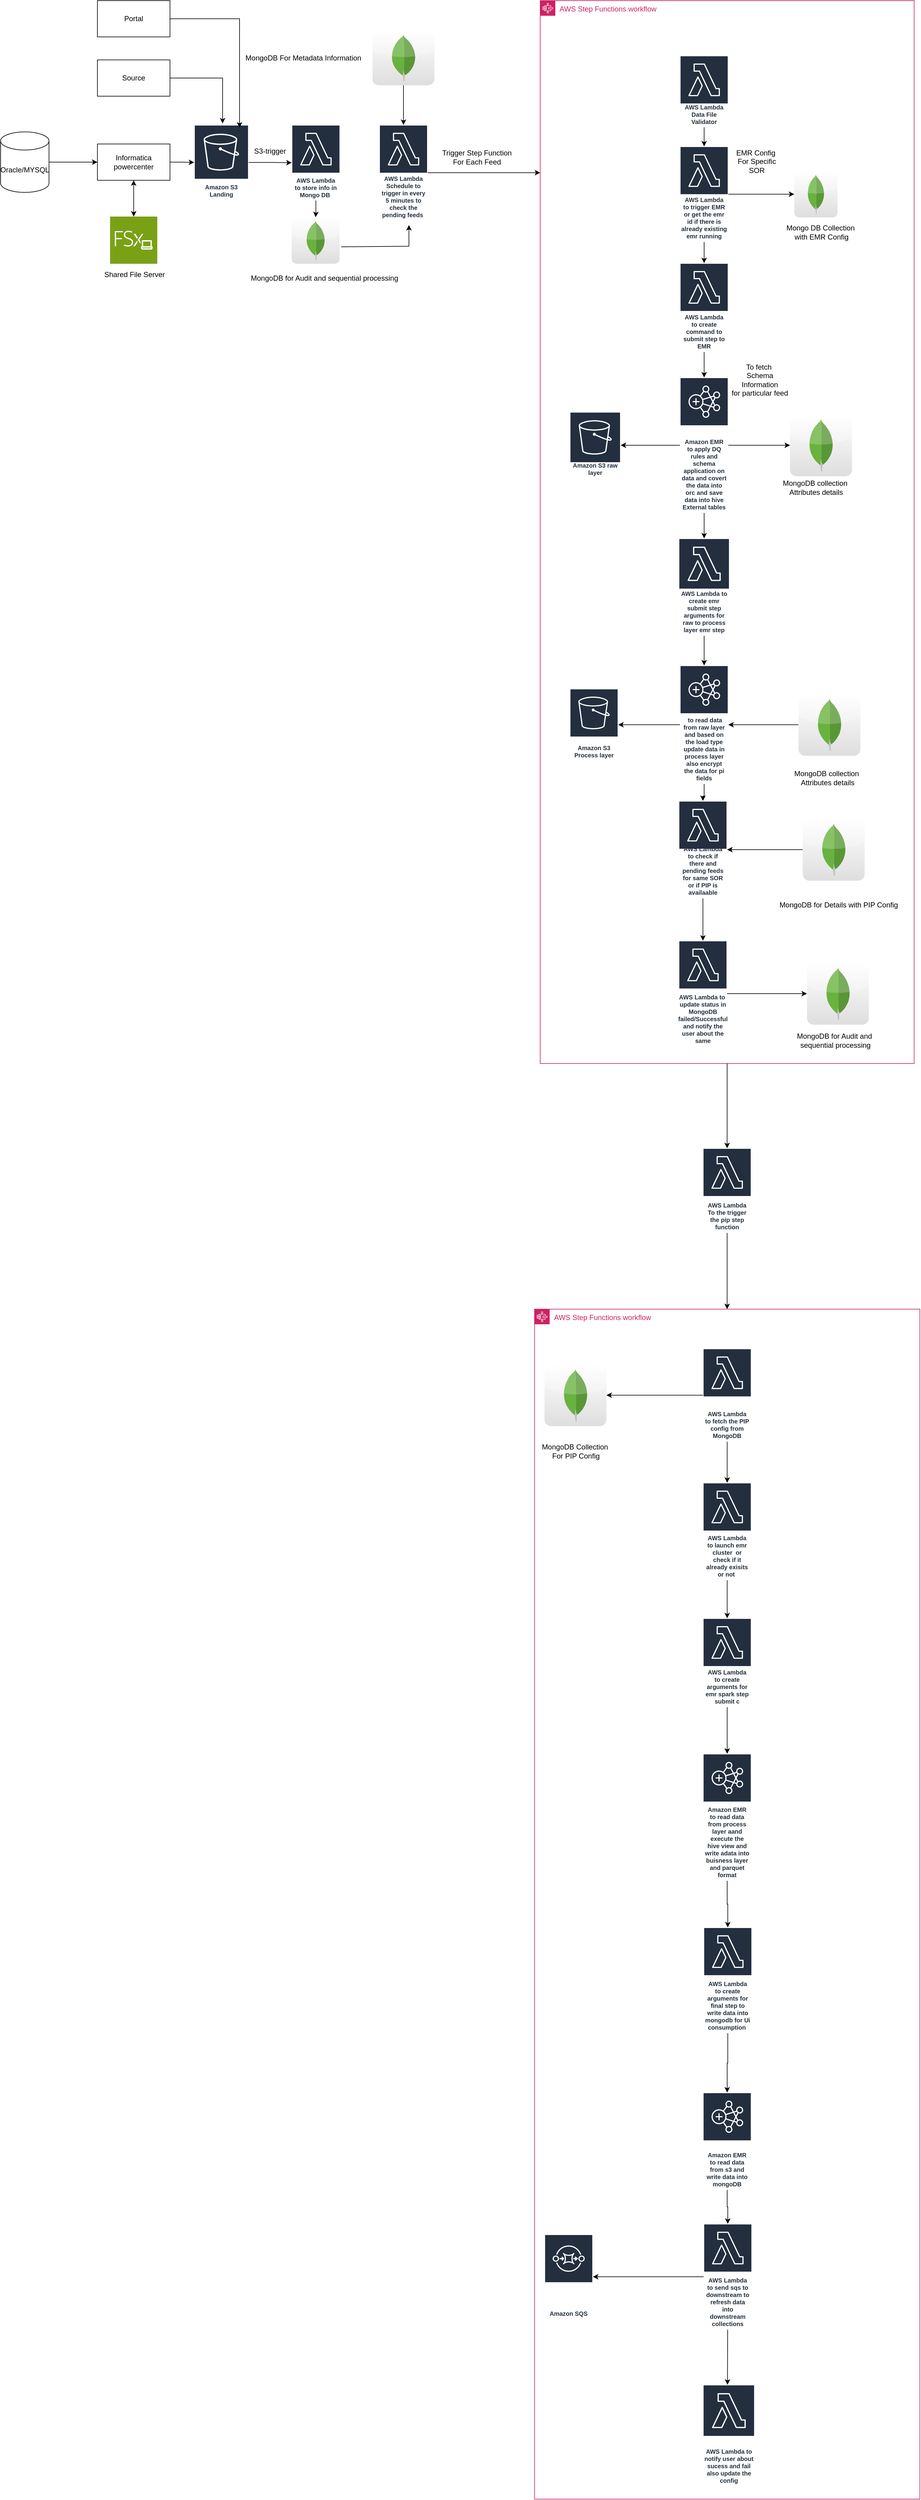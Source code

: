 <mxfile version="26.0.9" pages="2">
  <diagram name="Page-1" id="NyhAUpcFPxozT7kHwrIq">
    <mxGraphModel dx="1472" dy="2233" grid="1" gridSize="7" guides="1" tooltips="1" connect="1" arrows="1" fold="1" page="1" pageScale="1" pageWidth="850" pageHeight="1500" math="0" shadow="0">
      <root>
        <mxCell id="0" />
        <mxCell id="1" parent="0" />
        <mxCell id="NJ17CVqjvDGpQ6WvzWn6-5" style="edgeStyle=orthogonalEdgeStyle;rounded=0;orthogonalLoop=1;jettySize=auto;html=1;exitX=1;exitY=0.5;exitDx=0;exitDy=0;exitPerimeter=0;entryX=0;entryY=0.5;entryDx=0;entryDy=0;" edge="1" parent="1" source="NJ17CVqjvDGpQ6WvzWn6-1" target="NJ17CVqjvDGpQ6WvzWn6-4">
          <mxGeometry relative="1" as="geometry" />
        </mxCell>
        <mxCell id="NJ17CVqjvDGpQ6WvzWn6-1" value="Oracle/MYSQL" style="shape=cylinder3;whiteSpace=wrap;html=1;boundedLbl=1;backgroundOutline=1;size=15;" vertex="1" parent="1">
          <mxGeometry x="60" y="140" width="80" height="100" as="geometry" />
        </mxCell>
        <mxCell id="NJ17CVqjvDGpQ6WvzWn6-6" style="edgeStyle=orthogonalEdgeStyle;rounded=0;orthogonalLoop=1;jettySize=auto;html=1;exitX=1;exitY=0.5;exitDx=0;exitDy=0;" edge="1" parent="1" source="NJ17CVqjvDGpQ6WvzWn6-4" target="NJ17CVqjvDGpQ6WvzWn6-10">
          <mxGeometry relative="1" as="geometry">
            <mxPoint x="390" y="190" as="targetPoint" />
          </mxGeometry>
        </mxCell>
        <mxCell id="NJ17CVqjvDGpQ6WvzWn6-4" value="Informatica powercenter" style="rounded=0;whiteSpace=wrap;html=1;" vertex="1" parent="1">
          <mxGeometry x="220" y="160" width="120" height="60" as="geometry" />
        </mxCell>
        <mxCell id="NJ17CVqjvDGpQ6WvzWn6-7" value="" style="sketch=0;points=[[0,0,0],[0.25,0,0],[0.5,0,0],[0.75,0,0],[1,0,0],[0,1,0],[0.25,1,0],[0.5,1,0],[0.75,1,0],[1,1,0],[0,0.25,0],[0,0.5,0],[0,0.75,0],[1,0.25,0],[1,0.5,0],[1,0.75,0]];outlineConnect=0;fontColor=#232F3E;fillColor=#7AA116;strokeColor=#ffffff;dashed=0;verticalLabelPosition=bottom;verticalAlign=top;align=center;html=1;fontSize=12;fontStyle=0;aspect=fixed;shape=mxgraph.aws4.resourceIcon;resIcon=mxgraph.aws4.fsx_for_windows_file_server;" vertex="1" parent="1">
          <mxGeometry x="241" y="280" width="78" height="78" as="geometry" />
        </mxCell>
        <mxCell id="NJ17CVqjvDGpQ6WvzWn6-9" value="" style="endArrow=classic;startArrow=classic;html=1;rounded=0;entryX=0.5;entryY=1;entryDx=0;entryDy=0;" edge="1" parent="1" source="NJ17CVqjvDGpQ6WvzWn6-7" target="NJ17CVqjvDGpQ6WvzWn6-4">
          <mxGeometry width="50" height="50" relative="1" as="geometry">
            <mxPoint x="430" y="290" as="sourcePoint" />
            <mxPoint x="480" y="240" as="targetPoint" />
          </mxGeometry>
        </mxCell>
        <mxCell id="NJ17CVqjvDGpQ6WvzWn6-14" value="" style="edgeStyle=orthogonalEdgeStyle;rounded=0;orthogonalLoop=1;jettySize=auto;html=1;" edge="1" parent="1" source="NJ17CVqjvDGpQ6WvzWn6-10" target="NJ17CVqjvDGpQ6WvzWn6-13">
          <mxGeometry relative="1" as="geometry" />
        </mxCell>
        <mxCell id="NJ17CVqjvDGpQ6WvzWn6-10" value="Amazon S3 Landing" style="sketch=0;outlineConnect=0;fontColor=#232F3E;gradientColor=none;strokeColor=#ffffff;fillColor=#232F3E;dashed=0;verticalLabelPosition=middle;verticalAlign=bottom;align=center;html=1;whiteSpace=wrap;fontSize=10;fontStyle=1;spacing=3;shape=mxgraph.aws4.productIcon;prIcon=mxgraph.aws4.s3;" vertex="1" parent="1">
          <mxGeometry x="380" y="128.5" width="90" height="124" as="geometry" />
        </mxCell>
        <mxCell id="NJ17CVqjvDGpQ6WvzWn6-16" value="" style="edgeStyle=orthogonalEdgeStyle;rounded=0;orthogonalLoop=1;jettySize=auto;html=1;" edge="1" parent="1" source="NJ17CVqjvDGpQ6WvzWn6-13" target="NJ17CVqjvDGpQ6WvzWn6-15">
          <mxGeometry relative="1" as="geometry" />
        </mxCell>
        <mxCell id="NJ17CVqjvDGpQ6WvzWn6-13" value="AWS Lambda to store info in Mongo DB&amp;nbsp;" style="sketch=0;outlineConnect=0;fontColor=#232F3E;gradientColor=none;strokeColor=#ffffff;fillColor=#232F3E;dashed=0;verticalLabelPosition=middle;verticalAlign=bottom;align=center;html=1;whiteSpace=wrap;fontSize=10;fontStyle=1;spacing=3;shape=mxgraph.aws4.productIcon;prIcon=mxgraph.aws4.lambda;" vertex="1" parent="1">
          <mxGeometry x="541.2" y="128.5" width="80" height="125" as="geometry" />
        </mxCell>
        <mxCell id="NJ17CVqjvDGpQ6WvzWn6-15" value="" style="dashed=0;outlineConnect=0;html=1;align=center;labelPosition=center;verticalLabelPosition=bottom;verticalAlign=top;shape=mxgraph.webicons.mongodb;gradientColor=#DFDEDE" vertex="1" parent="1">
          <mxGeometry x="541" y="281" width="79.4" height="77" as="geometry" />
        </mxCell>
        <mxCell id="NJ17CVqjvDGpQ6WvzWn6-17" value="S3-trigger" style="text;html=1;align=center;verticalAlign=middle;resizable=0;points=[];autosize=1;strokeColor=none;fillColor=none;" vertex="1" parent="1">
          <mxGeometry x="470" y="154" width="70" height="35" as="geometry" />
        </mxCell>
        <mxCell id="NJ17CVqjvDGpQ6WvzWn6-18" value="MongoDB for Audit and sequential processing" style="text;html=1;align=center;verticalAlign=middle;resizable=0;points=[];autosize=1;strokeColor=none;fillColor=none;" vertex="1" parent="1">
          <mxGeometry x="462" y="364" width="266" height="35" as="geometry" />
        </mxCell>
        <mxCell id="NJ17CVqjvDGpQ6WvzWn6-19" value="Shared File Server" style="text;html=1;align=center;verticalAlign=middle;resizable=0;points=[];autosize=1;strokeColor=none;fillColor=none;" vertex="1" parent="1">
          <mxGeometry x="221" y="358" width="119" height="35" as="geometry" />
        </mxCell>
        <mxCell id="G-ltFNJWFvAJmX5KEzf5-19" value="" style="edgeStyle=orthogonalEdgeStyle;rounded=0;orthogonalLoop=1;jettySize=auto;html=1;" edge="1" parent="1" source="G-ltFNJWFvAJmX5KEzf5-4">
          <mxGeometry relative="1" as="geometry">
            <mxPoint x="952" y="207.5" as="targetPoint" />
          </mxGeometry>
        </mxCell>
        <mxCell id="G-ltFNJWFvAJmX5KEzf5-4" value="AWS Lambda Schedule to trigger in every 5 minutes to check the pending feeds&amp;nbsp;" style="sketch=0;outlineConnect=0;fontColor=#232F3E;gradientColor=none;strokeColor=#ffffff;fillColor=#232F3E;dashed=0;verticalLabelPosition=middle;verticalAlign=bottom;align=center;html=1;whiteSpace=wrap;fontSize=10;fontStyle=1;spacing=3;shape=mxgraph.aws4.productIcon;prIcon=mxgraph.aws4.lambda;" vertex="1" parent="1">
          <mxGeometry x="686" y="128.5" width="80" height="158" as="geometry" />
        </mxCell>
        <mxCell id="G-ltFNJWFvAJmX5KEzf5-5" value="" style="endArrow=classic;html=1;rounded=0;" edge="1" parent="1">
          <mxGeometry width="50" height="50" relative="1" as="geometry">
            <mxPoint x="623" y="330" as="sourcePoint" />
            <mxPoint x="735" y="294" as="targetPoint" />
            <Array as="points">
              <mxPoint x="735" y="329" />
            </Array>
          </mxGeometry>
        </mxCell>
        <mxCell id="G-ltFNJWFvAJmX5KEzf5-6" value="AWS Step Functions workflow" style="points=[[0,0],[0.25,0],[0.5,0],[0.75,0],[1,0],[1,0.25],[1,0.5],[1,0.75],[1,1],[0.75,1],[0.5,1],[0.25,1],[0,1],[0,0.75],[0,0.5],[0,0.25]];outlineConnect=0;gradientColor=none;html=1;whiteSpace=wrap;fontSize=12;fontStyle=0;container=1;pointerEvents=0;collapsible=0;recursiveResize=0;shape=mxgraph.aws4.group;grIcon=mxgraph.aws4.group_aws_step_functions_workflow;strokeColor=#CD2264;fillColor=none;verticalAlign=top;align=left;spacingLeft=30;fontColor=#CD2264;dashed=0;" vertex="1" parent="1">
          <mxGeometry x="952" y="-77" width="618.2" height="1757" as="geometry" />
        </mxCell>
        <mxCell id="G-ltFNJWFvAJmX5KEzf5-30" value="" style="edgeStyle=orthogonalEdgeStyle;rounded=0;orthogonalLoop=1;jettySize=auto;html=1;" edge="1" parent="G-ltFNJWFvAJmX5KEzf5-6" source="G-ltFNJWFvAJmX5KEzf5-24" target="G-ltFNJWFvAJmX5KEzf5-29">
          <mxGeometry relative="1" as="geometry" />
        </mxCell>
        <mxCell id="G-ltFNJWFvAJmX5KEzf5-24" value="AWS Lambda Data File Validator" style="sketch=0;outlineConnect=0;fontColor=#232F3E;gradientColor=none;strokeColor=#ffffff;fillColor=#232F3E;dashed=0;verticalLabelPosition=middle;verticalAlign=bottom;align=center;html=1;whiteSpace=wrap;fontSize=10;fontStyle=1;spacing=3;shape=mxgraph.aws4.productIcon;prIcon=mxgraph.aws4.lambda;" vertex="1" parent="G-ltFNJWFvAJmX5KEzf5-6">
          <mxGeometry x="231" y="91" width="80" height="118.5" as="geometry" />
        </mxCell>
        <mxCell id="G-ltFNJWFvAJmX5KEzf5-36" value="" style="edgeStyle=orthogonalEdgeStyle;rounded=0;orthogonalLoop=1;jettySize=auto;html=1;" edge="1" parent="G-ltFNJWFvAJmX5KEzf5-6" source="G-ltFNJWFvAJmX5KEzf5-25" target="G-ltFNJWFvAJmX5KEzf5-35">
          <mxGeometry relative="1" as="geometry" />
        </mxCell>
        <mxCell id="G-ltFNJWFvAJmX5KEzf5-25" value="AWS Lambda to create command to submit step to EMR" style="sketch=0;outlineConnect=0;fontColor=#232F3E;gradientColor=none;strokeColor=#ffffff;fillColor=#232F3E;dashed=0;verticalLabelPosition=middle;verticalAlign=bottom;align=center;html=1;whiteSpace=wrap;fontSize=10;fontStyle=1;spacing=3;shape=mxgraph.aws4.productIcon;prIcon=mxgraph.aws4.lambda;" vertex="1" parent="G-ltFNJWFvAJmX5KEzf5-6">
          <mxGeometry x="231" y="434" width="80" height="147" as="geometry" />
        </mxCell>
        <mxCell id="G-ltFNJWFvAJmX5KEzf5-31" value="" style="edgeStyle=orthogonalEdgeStyle;rounded=0;orthogonalLoop=1;jettySize=auto;html=1;" edge="1" parent="G-ltFNJWFvAJmX5KEzf5-6" source="G-ltFNJWFvAJmX5KEzf5-29" target="G-ltFNJWFvAJmX5KEzf5-25">
          <mxGeometry relative="1" as="geometry" />
        </mxCell>
        <mxCell id="G-ltFNJWFvAJmX5KEzf5-33" value="" style="edgeStyle=orthogonalEdgeStyle;rounded=0;orthogonalLoop=1;jettySize=auto;html=1;" edge="1" parent="G-ltFNJWFvAJmX5KEzf5-6" source="G-ltFNJWFvAJmX5KEzf5-29" target="G-ltFNJWFvAJmX5KEzf5-32">
          <mxGeometry relative="1" as="geometry" />
        </mxCell>
        <mxCell id="G-ltFNJWFvAJmX5KEzf5-29" value="AWS Lambda to trigger EMR or get the emr id if there is already existing emr running" style="sketch=0;outlineConnect=0;fontColor=#232F3E;gradientColor=none;strokeColor=#ffffff;fillColor=#232F3E;dashed=0;verticalLabelPosition=middle;verticalAlign=bottom;align=center;html=1;whiteSpace=wrap;fontSize=10;fontStyle=1;spacing=3;shape=mxgraph.aws4.productIcon;prIcon=mxgraph.aws4.lambda;" vertex="1" parent="G-ltFNJWFvAJmX5KEzf5-6">
          <mxGeometry x="231" y="241" width="80" height="158" as="geometry" />
        </mxCell>
        <mxCell id="G-ltFNJWFvAJmX5KEzf5-32" value="" style="dashed=0;outlineConnect=0;html=1;align=center;labelPosition=center;verticalLabelPosition=bottom;verticalAlign=top;shape=mxgraph.webicons.mongodb;gradientColor=#DFDEDE" vertex="1" parent="G-ltFNJWFvAJmX5KEzf5-6">
          <mxGeometry x="420" y="281.5" width="71.4" height="77" as="geometry" />
        </mxCell>
        <mxCell id="G-ltFNJWFvAJmX5KEzf5-45" value="" style="edgeStyle=orthogonalEdgeStyle;rounded=0;orthogonalLoop=1;jettySize=auto;html=1;" edge="1" parent="G-ltFNJWFvAJmX5KEzf5-6" source="G-ltFNJWFvAJmX5KEzf5-35" target="G-ltFNJWFvAJmX5KEzf5-41">
          <mxGeometry relative="1" as="geometry" />
        </mxCell>
        <mxCell id="G-ltFNJWFvAJmX5KEzf5-70" value="" style="edgeStyle=orthogonalEdgeStyle;rounded=0;orthogonalLoop=1;jettySize=auto;html=1;" edge="1" parent="G-ltFNJWFvAJmX5KEzf5-6" source="G-ltFNJWFvAJmX5KEzf5-35" target="G-ltFNJWFvAJmX5KEzf5-53">
          <mxGeometry relative="1" as="geometry" />
        </mxCell>
        <mxCell id="G-ltFNJWFvAJmX5KEzf5-77" value="" style="edgeStyle=orthogonalEdgeStyle;rounded=0;orthogonalLoop=1;jettySize=auto;html=1;" edge="1" parent="G-ltFNJWFvAJmX5KEzf5-6" source="G-ltFNJWFvAJmX5KEzf5-35" target="G-ltFNJWFvAJmX5KEzf5-38">
          <mxGeometry relative="1" as="geometry" />
        </mxCell>
        <mxCell id="G-ltFNJWFvAJmX5KEzf5-35" value="Amazon EMR to apply DQ rules and schema application on data and covert the data into orc and save data into hive External tables" style="sketch=0;outlineConnect=0;fontColor=#232F3E;gradientColor=none;strokeColor=#ffffff;fillColor=#232F3E;dashed=0;verticalLabelPosition=middle;verticalAlign=bottom;align=center;html=1;whiteSpace=wrap;fontSize=10;fontStyle=1;spacing=3;shape=mxgraph.aws4.productIcon;prIcon=mxgraph.aws4.emr;" vertex="1" parent="G-ltFNJWFvAJmX5KEzf5-6">
          <mxGeometry x="231" y="623" width="80" height="224" as="geometry" />
        </mxCell>
        <mxCell id="G-ltFNJWFvAJmX5KEzf5-38" value="" style="dashed=0;outlineConnect=0;html=1;align=center;labelPosition=center;verticalLabelPosition=bottom;verticalAlign=top;shape=mxgraph.webicons.mongodb;gradientColor=#DFDEDE" vertex="1" parent="G-ltFNJWFvAJmX5KEzf5-6">
          <mxGeometry x="413" y="683.8" width="102.4" height="102.4" as="geometry" />
        </mxCell>
        <mxCell id="G-ltFNJWFvAJmX5KEzf5-40" value="To fetch&lt;div&gt;&amp;nbsp;Schema&lt;div&gt;&amp;nbsp;Information&lt;div&gt;&amp;nbsp;for particular feed&lt;/div&gt;&lt;/div&gt;&lt;/div&gt;" style="text;html=1;align=center;verticalAlign=middle;resizable=0;points=[];autosize=1;strokeColor=none;fillColor=none;" vertex="1" parent="G-ltFNJWFvAJmX5KEzf5-6">
          <mxGeometry x="301" y="588" width="119" height="77" as="geometry" />
        </mxCell>
        <mxCell id="G-ltFNJWFvAJmX5KEzf5-57" value="" style="edgeStyle=orthogonalEdgeStyle;rounded=0;orthogonalLoop=1;jettySize=auto;html=1;" edge="1" parent="G-ltFNJWFvAJmX5KEzf5-6" source="G-ltFNJWFvAJmX5KEzf5-41" target="G-ltFNJWFvAJmX5KEzf5-46">
          <mxGeometry relative="1" as="geometry" />
        </mxCell>
        <mxCell id="G-ltFNJWFvAJmX5KEzf5-41" value="AWS Lambda to create emr submit step arguments for raw to process layer emr step" style="sketch=0;outlineConnect=0;fontColor=#232F3E;gradientColor=none;strokeColor=#ffffff;fillColor=#232F3E;dashed=0;verticalLabelPosition=middle;verticalAlign=bottom;align=center;html=1;whiteSpace=wrap;fontSize=10;fontStyle=1;spacing=3;shape=mxgraph.aws4.productIcon;prIcon=mxgraph.aws4.lambda;" vertex="1" parent="G-ltFNJWFvAJmX5KEzf5-6">
          <mxGeometry x="229" y="889" width="84" height="161" as="geometry" />
        </mxCell>
        <mxCell id="G-ltFNJWFvAJmX5KEzf5-34" value="EMR Config&lt;div&gt;&amp;nbsp;For Specific&lt;div&gt;&amp;nbsp;SOR&lt;/div&gt;&lt;/div&gt;" style="text;html=1;align=center;verticalAlign=middle;resizable=0;points=[];autosize=1;strokeColor=none;fillColor=none;" vertex="1" parent="G-ltFNJWFvAJmX5KEzf5-6">
          <mxGeometry x="314" y="234" width="84" height="63" as="geometry" />
        </mxCell>
        <mxCell id="G-ltFNJWFvAJmX5KEzf5-56" value="" style="edgeStyle=orthogonalEdgeStyle;rounded=0;orthogonalLoop=1;jettySize=auto;html=1;" edge="1" parent="G-ltFNJWFvAJmX5KEzf5-6" source="G-ltFNJWFvAJmX5KEzf5-46" target="G-ltFNJWFvAJmX5KEzf5-55">
          <mxGeometry relative="1" as="geometry" />
        </mxCell>
        <mxCell id="G-ltFNJWFvAJmX5KEzf5-61" value="" style="edgeStyle=orthogonalEdgeStyle;rounded=0;orthogonalLoop=1;jettySize=auto;html=1;" edge="1" parent="G-ltFNJWFvAJmX5KEzf5-6" source="G-ltFNJWFvAJmX5KEzf5-60" target="G-ltFNJWFvAJmX5KEzf5-46">
          <mxGeometry relative="1" as="geometry" />
        </mxCell>
        <mxCell id="G-ltFNJWFvAJmX5KEzf5-66" value="" style="edgeStyle=orthogonalEdgeStyle;rounded=0;orthogonalLoop=1;jettySize=auto;html=1;" edge="1" parent="G-ltFNJWFvAJmX5KEzf5-6" source="G-ltFNJWFvAJmX5KEzf5-46" target="G-ltFNJWFvAJmX5KEzf5-65">
          <mxGeometry relative="1" as="geometry" />
        </mxCell>
        <mxCell id="G-ltFNJWFvAJmX5KEzf5-46" value="&amp;nbsp;to read data from raw layer and based on the load type update data in process layer also encrypt the data for pi fields" style="sketch=0;outlineConnect=0;fontColor=#232F3E;gradientColor=none;strokeColor=#ffffff;fillColor=#232F3E;dashed=0;verticalLabelPosition=middle;verticalAlign=bottom;align=center;html=1;whiteSpace=wrap;fontSize=10;fontStyle=1;spacing=3;shape=mxgraph.aws4.productIcon;prIcon=mxgraph.aws4.emr;" vertex="1" parent="G-ltFNJWFvAJmX5KEzf5-6">
          <mxGeometry x="231" y="1099" width="80" height="196" as="geometry" />
        </mxCell>
        <mxCell id="G-ltFNJWFvAJmX5KEzf5-55" value="Amazon S3 Process layer" style="sketch=0;outlineConnect=0;fontColor=#232F3E;gradientColor=none;strokeColor=#ffffff;fillColor=#232F3E;dashed=0;verticalLabelPosition=middle;verticalAlign=bottom;align=center;html=1;whiteSpace=wrap;fontSize=10;fontStyle=1;spacing=3;shape=mxgraph.aws4.productIcon;prIcon=mxgraph.aws4.s3;" vertex="1" parent="G-ltFNJWFvAJmX5KEzf5-6">
          <mxGeometry x="49" y="1137.5" width="80" height="119" as="geometry" />
        </mxCell>
        <mxCell id="G-ltFNJWFvAJmX5KEzf5-63" value="" style="edgeStyle=orthogonalEdgeStyle;rounded=0;orthogonalLoop=1;jettySize=auto;html=1;" edge="1" parent="G-ltFNJWFvAJmX5KEzf5-6" source="G-ltFNJWFvAJmX5KEzf5-59" target="G-ltFNJWFvAJmX5KEzf5-62">
          <mxGeometry relative="1" as="geometry" />
        </mxCell>
        <mxCell id="G-ltFNJWFvAJmX5KEzf5-59" value="AWS Lambda to&amp;nbsp; update status in MongoDB failed/Successful and notify the user about the same" style="sketch=0;outlineConnect=0;fontColor=#232F3E;gradientColor=none;strokeColor=#ffffff;fillColor=#232F3E;dashed=0;verticalLabelPosition=middle;verticalAlign=bottom;align=center;html=1;whiteSpace=wrap;fontSize=10;fontStyle=1;spacing=3;shape=mxgraph.aws4.productIcon;prIcon=mxgraph.aws4.lambda;" vertex="1" parent="G-ltFNJWFvAJmX5KEzf5-6">
          <mxGeometry x="229" y="1554" width="80" height="175" as="geometry" />
        </mxCell>
        <mxCell id="G-ltFNJWFvAJmX5KEzf5-60" value="" style="dashed=0;outlineConnect=0;html=1;align=center;labelPosition=center;verticalLabelPosition=bottom;verticalAlign=top;shape=mxgraph.webicons.mongodb;gradientColor=#DFDEDE" vertex="1" parent="G-ltFNJWFvAJmX5KEzf5-6">
          <mxGeometry x="427" y="1145.8" width="102.4" height="102.4" as="geometry" />
        </mxCell>
        <mxCell id="G-ltFNJWFvAJmX5KEzf5-62" value="" style="dashed=0;outlineConnect=0;html=1;align=center;labelPosition=center;verticalLabelPosition=bottom;verticalAlign=top;shape=mxgraph.webicons.mongodb;gradientColor=#DFDEDE" vertex="1" parent="G-ltFNJWFvAJmX5KEzf5-6">
          <mxGeometry x="441" y="1590.3" width="102.4" height="102.4" as="geometry" />
        </mxCell>
        <mxCell id="G-ltFNJWFvAJmX5KEzf5-64" value="" style="dashed=0;outlineConnect=0;html=1;align=center;labelPosition=center;verticalLabelPosition=bottom;verticalAlign=top;shape=mxgraph.webicons.mongodb;gradientColor=#DFDEDE" vertex="1" parent="G-ltFNJWFvAJmX5KEzf5-6">
          <mxGeometry x="434" y="1352.3" width="102.4" height="102.4" as="geometry" />
        </mxCell>
        <mxCell id="G-ltFNJWFvAJmX5KEzf5-67" value="" style="edgeStyle=orthogonalEdgeStyle;rounded=0;orthogonalLoop=1;jettySize=auto;html=1;" edge="1" parent="G-ltFNJWFvAJmX5KEzf5-6" source="G-ltFNJWFvAJmX5KEzf5-64" target="G-ltFNJWFvAJmX5KEzf5-65">
          <mxGeometry relative="1" as="geometry" />
        </mxCell>
        <mxCell id="G-ltFNJWFvAJmX5KEzf5-71" value="" style="edgeStyle=orthogonalEdgeStyle;rounded=0;orthogonalLoop=1;jettySize=auto;html=1;" edge="1" parent="G-ltFNJWFvAJmX5KEzf5-6" source="G-ltFNJWFvAJmX5KEzf5-65" target="G-ltFNJWFvAJmX5KEzf5-59">
          <mxGeometry relative="1" as="geometry" />
        </mxCell>
        <mxCell id="G-ltFNJWFvAJmX5KEzf5-65" value="AWS Lambda to check if there and pending feeds for same SOR or if PIP is availaable" style="sketch=0;outlineConnect=0;fontColor=#232F3E;gradientColor=none;strokeColor=#ffffff;fillColor=#232F3E;dashed=0;verticalLabelPosition=middle;verticalAlign=bottom;align=center;html=1;whiteSpace=wrap;fontSize=10;fontStyle=1;spacing=3;shape=mxgraph.aws4.productIcon;prIcon=mxgraph.aws4.lambda;" vertex="1" parent="G-ltFNJWFvAJmX5KEzf5-6">
          <mxGeometry x="229" y="1323" width="80" height="161" as="geometry" />
        </mxCell>
        <mxCell id="G-ltFNJWFvAJmX5KEzf5-53" value="Amazon S3 raw layer" style="sketch=0;outlineConnect=0;fontColor=#232F3E;gradientColor=none;strokeColor=#ffffff;fillColor=#232F3E;dashed=0;verticalLabelPosition=middle;verticalAlign=bottom;align=center;html=1;whiteSpace=wrap;fontSize=10;fontStyle=1;spacing=3;shape=mxgraph.aws4.productIcon;prIcon=mxgraph.aws4.s3;" vertex="1" parent="G-ltFNJWFvAJmX5KEzf5-6">
          <mxGeometry x="49" y="680" width="84" height="110" as="geometry" />
        </mxCell>
        <mxCell id="G-ltFNJWFvAJmX5KEzf5-78" value="Mongo DB Collection&lt;div&gt;&amp;nbsp;with EMR Config&lt;/div&gt;" style="text;html=1;align=center;verticalAlign=middle;resizable=0;points=[];autosize=1;strokeColor=none;fillColor=none;" vertex="1" parent="G-ltFNJWFvAJmX5KEzf5-6">
          <mxGeometry x="396.4" y="358.5" width="133" height="49" as="geometry" />
        </mxCell>
        <mxCell id="G-ltFNJWFvAJmX5KEzf5-80" value="MongoDB collection&lt;div&gt;&amp;nbsp;Attributes details&lt;/div&gt;" style="text;html=1;align=center;verticalAlign=middle;resizable=0;points=[];autosize=1;strokeColor=none;fillColor=none;" vertex="1" parent="G-ltFNJWFvAJmX5KEzf5-6">
          <mxGeometry x="410.4" y="1260" width="126" height="49" as="geometry" />
        </mxCell>
        <mxCell id="G-ltFNJWFvAJmX5KEzf5-82" value="MongoDB for Details with PIP Config" style="text;html=1;align=center;verticalAlign=middle;resizable=0;points=[];autosize=1;strokeColor=none;fillColor=none;" vertex="1" parent="G-ltFNJWFvAJmX5KEzf5-6">
          <mxGeometry x="384.2" y="1477" width="217" height="35" as="geometry" />
        </mxCell>
        <mxCell id="G-ltFNJWFvAJmX5KEzf5-84" value="MongoDB for Audit and&lt;div&gt;&amp;nbsp;sequential processing&lt;/div&gt;" style="text;html=1;align=center;verticalAlign=middle;resizable=0;points=[];autosize=1;strokeColor=none;fillColor=none;" vertex="1" parent="G-ltFNJWFvAJmX5KEzf5-6">
          <mxGeometry x="412.2" y="1694" width="147" height="49" as="geometry" />
        </mxCell>
        <mxCell id="G-ltFNJWFvAJmX5KEzf5-12" value="" style="edgeStyle=orthogonalEdgeStyle;rounded=0;orthogonalLoop=1;jettySize=auto;html=1;" edge="1" parent="1" source="G-ltFNJWFvAJmX5KEzf5-7" target="G-ltFNJWFvAJmX5KEzf5-4">
          <mxGeometry relative="1" as="geometry" />
        </mxCell>
        <mxCell id="G-ltFNJWFvAJmX5KEzf5-7" value="" style="dashed=0;outlineConnect=0;html=1;align=center;labelPosition=center;verticalLabelPosition=bottom;verticalAlign=top;shape=mxgraph.webicons.mongodb;gradientColor=#DFDEDE" vertex="1" parent="1">
          <mxGeometry x="674.8" y="-28" width="102.4" height="91" as="geometry" />
        </mxCell>
        <mxCell id="G-ltFNJWFvAJmX5KEzf5-8" value="MongoDB For Metadata Information" style="text;html=1;align=center;verticalAlign=middle;resizable=0;points=[];autosize=1;strokeColor=none;fillColor=none;" vertex="1" parent="1">
          <mxGeometry x="455" width="210" height="35" as="geometry" />
        </mxCell>
        <mxCell id="G-ltFNJWFvAJmX5KEzf5-22" value="Trigger Step Function&lt;div&gt;&amp;nbsp;For Each Feed&amp;nbsp;&lt;/div&gt;" style="text;html=1;align=center;verticalAlign=middle;resizable=0;points=[];autosize=1;strokeColor=none;fillColor=none;" vertex="1" parent="1">
          <mxGeometry x="780" y="157" width="133" height="49" as="geometry" />
        </mxCell>
        <mxCell id="G-ltFNJWFvAJmX5KEzf5-73" value="" style="edgeStyle=orthogonalEdgeStyle;rounded=0;orthogonalLoop=1;jettySize=auto;html=1;entryX=0.522;entryY=-0.02;entryDx=0;entryDy=0;entryPerimeter=0;" edge="1" parent="1" source="G-ltFNJWFvAJmX5KEzf5-72" target="NJ17CVqjvDGpQ6WvzWn6-10">
          <mxGeometry relative="1" as="geometry" />
        </mxCell>
        <mxCell id="G-ltFNJWFvAJmX5KEzf5-72" value="Source" style="rounded=0;whiteSpace=wrap;html=1;" vertex="1" parent="1">
          <mxGeometry x="220" y="21" width="120" height="60" as="geometry" />
        </mxCell>
        <mxCell id="G-ltFNJWFvAJmX5KEzf5-76" value="" style="edgeStyle=orthogonalEdgeStyle;rounded=0;orthogonalLoop=1;jettySize=auto;html=1;entryX=0.833;entryY=0.036;entryDx=0;entryDy=0;entryPerimeter=0;" edge="1" parent="1" source="G-ltFNJWFvAJmX5KEzf5-74" target="NJ17CVqjvDGpQ6WvzWn6-10">
          <mxGeometry relative="1" as="geometry">
            <mxPoint x="440" y="-47" as="targetPoint" />
          </mxGeometry>
        </mxCell>
        <mxCell id="G-ltFNJWFvAJmX5KEzf5-74" value="Portal" style="rounded=0;whiteSpace=wrap;html=1;" vertex="1" parent="1">
          <mxGeometry x="220" y="-77" width="120" height="60" as="geometry" />
        </mxCell>
        <mxCell id="G-ltFNJWFvAJmX5KEzf5-79" value="MongoDB collection&lt;div&gt;&amp;nbsp;Attributes details&lt;/div&gt;" style="text;html=1;align=center;verticalAlign=middle;resizable=0;points=[];autosize=1;strokeColor=none;fillColor=none;" vertex="1" parent="1">
          <mxGeometry x="1343" y="703" width="126" height="49" as="geometry" />
        </mxCell>
        <mxCell id="G-ltFNJWFvAJmX5KEzf5-92" value="" style="edgeStyle=orthogonalEdgeStyle;rounded=0;orthogonalLoop=1;jettySize=auto;html=1;" edge="1" parent="1" source="G-ltFNJWFvAJmX5KEzf5-85">
          <mxGeometry relative="1" as="geometry">
            <mxPoint x="1261" y="2086" as="targetPoint" />
          </mxGeometry>
        </mxCell>
        <mxCell id="G-ltFNJWFvAJmX5KEzf5-85" value="AWS Lambda To the trigger the pip step function" style="sketch=0;outlineConnect=0;fontColor=#232F3E;gradientColor=none;strokeColor=#ffffff;fillColor=#232F3E;dashed=0;verticalLabelPosition=middle;verticalAlign=bottom;align=center;html=1;whiteSpace=wrap;fontSize=10;fontStyle=1;spacing=3;shape=mxgraph.aws4.productIcon;prIcon=mxgraph.aws4.lambda;" vertex="1" parent="1">
          <mxGeometry x="1221" y="1820" width="80" height="140" as="geometry" />
        </mxCell>
        <mxCell id="G-ltFNJWFvAJmX5KEzf5-89" value="" style="endArrow=classic;html=1;rounded=0;" edge="1" parent="1" source="G-ltFNJWFvAJmX5KEzf5-6" target="G-ltFNJWFvAJmX5KEzf5-85">
          <mxGeometry width="50" height="50" relative="1" as="geometry">
            <mxPoint x="1211" y="1807" as="sourcePoint" />
            <mxPoint x="1261" y="1757" as="targetPoint" />
          </mxGeometry>
        </mxCell>
        <mxCell id="G-ltFNJWFvAJmX5KEzf5-90" value="AWS Step Functions workflow" style="points=[[0,0],[0.25,0],[0.5,0],[0.75,0],[1,0],[1,0.25],[1,0.5],[1,0.75],[1,1],[0.75,1],[0.5,1],[0.25,1],[0,1],[0,0.75],[0,0.5],[0,0.25]];outlineConnect=0;gradientColor=none;html=1;whiteSpace=wrap;fontSize=12;fontStyle=0;container=1;pointerEvents=0;collapsible=0;recursiveResize=0;shape=mxgraph.aws4.group;grIcon=mxgraph.aws4.group_aws_step_functions_workflow;strokeColor=#CD2264;fillColor=none;verticalAlign=top;align=left;spacingLeft=30;fontColor=#CD2264;dashed=0;" vertex="1" parent="1">
          <mxGeometry x="942.6" y="2086" width="637" height="1967" as="geometry" />
        </mxCell>
        <mxCell id="G-ltFNJWFvAJmX5KEzf5-93" value="AWS Lambda to fetch the PIP config from MongoDB" style="sketch=0;outlineConnect=0;fontColor=#232F3E;gradientColor=none;strokeColor=#ffffff;fillColor=#232F3E;dashed=0;verticalLabelPosition=middle;verticalAlign=bottom;align=center;html=1;whiteSpace=wrap;fontSize=10;fontStyle=1;spacing=3;shape=mxgraph.aws4.productIcon;prIcon=mxgraph.aws4.lambda;" vertex="1" parent="G-ltFNJWFvAJmX5KEzf5-90">
          <mxGeometry x="278.5" y="65.2" width="80" height="154" as="geometry" />
        </mxCell>
        <mxCell id="G-ltFNJWFvAJmX5KEzf5-94" value="" style="dashed=0;outlineConnect=0;html=1;align=center;labelPosition=center;verticalLabelPosition=bottom;verticalAlign=top;shape=mxgraph.webicons.mongodb;gradientColor=#DFDEDE" vertex="1" parent="G-ltFNJWFvAJmX5KEzf5-90">
          <mxGeometry x="16.5" y="91" width="102.4" height="102.4" as="geometry" />
        </mxCell>
        <mxCell id="G-ltFNJWFvAJmX5KEzf5-96" value="" style="endArrow=classic;html=1;rounded=0;" edge="1" parent="G-ltFNJWFvAJmX5KEzf5-90" source="G-ltFNJWFvAJmX5KEzf5-93" target="G-ltFNJWFvAJmX5KEzf5-94">
          <mxGeometry width="50" height="50" relative="1" as="geometry">
            <mxPoint x="149.5" y="190" as="sourcePoint" />
            <mxPoint x="199.5" y="140" as="targetPoint" />
          </mxGeometry>
        </mxCell>
        <mxCell id="G-ltFNJWFvAJmX5KEzf5-97" value="MongoDB Collection&lt;div&gt;&amp;nbsp;For PIP Config&lt;/div&gt;" style="text;html=1;align=center;verticalAlign=middle;resizable=0;points=[];autosize=1;strokeColor=none;fillColor=none;" vertex="1" parent="G-ltFNJWFvAJmX5KEzf5-90">
          <mxGeometry y="210" width="133" height="49" as="geometry" />
        </mxCell>
        <mxCell id="G-ltFNJWFvAJmX5KEzf5-99" value="" style="edgeStyle=orthogonalEdgeStyle;rounded=0;orthogonalLoop=1;jettySize=auto;html=1;" edge="1" parent="G-ltFNJWFvAJmX5KEzf5-90" source="G-ltFNJWFvAJmX5KEzf5-93" target="G-ltFNJWFvAJmX5KEzf5-98">
          <mxGeometry relative="1" as="geometry" />
        </mxCell>
        <mxCell id="G-ltFNJWFvAJmX5KEzf5-101" value="" style="edgeStyle=orthogonalEdgeStyle;rounded=0;orthogonalLoop=1;jettySize=auto;html=1;" edge="1" parent="G-ltFNJWFvAJmX5KEzf5-90" source="G-ltFNJWFvAJmX5KEzf5-98" target="G-ltFNJWFvAJmX5KEzf5-100">
          <mxGeometry relative="1" as="geometry" />
        </mxCell>
        <mxCell id="G-ltFNJWFvAJmX5KEzf5-98" value="AWS Lambda to launch emr cluster&amp;nbsp; or check if it already exisits or not&amp;nbsp;" style="sketch=0;outlineConnect=0;fontColor=#232F3E;gradientColor=none;strokeColor=#ffffff;fillColor=#232F3E;dashed=0;verticalLabelPosition=middle;verticalAlign=bottom;align=center;html=1;whiteSpace=wrap;fontSize=10;fontStyle=1;spacing=3;shape=mxgraph.aws4.productIcon;prIcon=mxgraph.aws4.lambda;" vertex="1" parent="G-ltFNJWFvAJmX5KEzf5-90">
          <mxGeometry x="278.5" y="287" width="80" height="161" as="geometry" />
        </mxCell>
        <mxCell id="G-ltFNJWFvAJmX5KEzf5-103" value="" style="edgeStyle=orthogonalEdgeStyle;rounded=0;orthogonalLoop=1;jettySize=auto;html=1;" edge="1" parent="G-ltFNJWFvAJmX5KEzf5-90" source="G-ltFNJWFvAJmX5KEzf5-100" target="G-ltFNJWFvAJmX5KEzf5-102">
          <mxGeometry relative="1" as="geometry" />
        </mxCell>
        <mxCell id="G-ltFNJWFvAJmX5KEzf5-100" value="AWS Lambda to create arguments for emr spark step submit c" style="sketch=0;outlineConnect=0;fontColor=#232F3E;gradientColor=none;strokeColor=#ffffff;fillColor=#232F3E;dashed=0;verticalLabelPosition=middle;verticalAlign=bottom;align=center;html=1;whiteSpace=wrap;fontSize=10;fontStyle=1;spacing=3;shape=mxgraph.aws4.productIcon;prIcon=mxgraph.aws4.lambda;" vertex="1" parent="G-ltFNJWFvAJmX5KEzf5-90">
          <mxGeometry x="278.5" y="511" width="80" height="147" as="geometry" />
        </mxCell>
        <mxCell id="G-ltFNJWFvAJmX5KEzf5-105" value="" style="edgeStyle=orthogonalEdgeStyle;rounded=0;orthogonalLoop=1;jettySize=auto;html=1;" edge="1" parent="G-ltFNJWFvAJmX5KEzf5-90" source="G-ltFNJWFvAJmX5KEzf5-102" target="G-ltFNJWFvAJmX5KEzf5-104">
          <mxGeometry relative="1" as="geometry" />
        </mxCell>
        <mxCell id="G-ltFNJWFvAJmX5KEzf5-102" value="Amazon EMR to read data from process layer aand execute the hive view and write adata into buisness layer and parquet format" style="sketch=0;outlineConnect=0;fontColor=#232F3E;gradientColor=none;strokeColor=#ffffff;fillColor=#232F3E;dashed=0;verticalLabelPosition=middle;verticalAlign=bottom;align=center;html=1;whiteSpace=wrap;fontSize=10;fontStyle=1;spacing=3;shape=mxgraph.aws4.productIcon;prIcon=mxgraph.aws4.emr;" vertex="1" parent="G-ltFNJWFvAJmX5KEzf5-90">
          <mxGeometry x="278.5" y="735" width="80" height="210" as="geometry" />
        </mxCell>
        <mxCell id="G-ltFNJWFvAJmX5KEzf5-107" value="" style="edgeStyle=orthogonalEdgeStyle;rounded=0;orthogonalLoop=1;jettySize=auto;html=1;" edge="1" parent="G-ltFNJWFvAJmX5KEzf5-90" source="G-ltFNJWFvAJmX5KEzf5-104" target="G-ltFNJWFvAJmX5KEzf5-106">
          <mxGeometry relative="1" as="geometry" />
        </mxCell>
        <mxCell id="G-ltFNJWFvAJmX5KEzf5-104" value="AWS Lambda to create arguments for final step to write data into mongodb for Ui consumption&amp;nbsp;" style="sketch=0;outlineConnect=0;fontColor=#232F3E;gradientColor=none;strokeColor=#ffffff;fillColor=#232F3E;dashed=0;verticalLabelPosition=middle;verticalAlign=bottom;align=center;html=1;whiteSpace=wrap;fontSize=10;fontStyle=1;spacing=3;shape=mxgraph.aws4.productIcon;prIcon=mxgraph.aws4.lambda;" vertex="1" parent="G-ltFNJWFvAJmX5KEzf5-90">
          <mxGeometry x="279.5" y="1022" width="80" height="175" as="geometry" />
        </mxCell>
        <mxCell id="G-ltFNJWFvAJmX5KEzf5-109" value="" style="edgeStyle=orthogonalEdgeStyle;rounded=0;orthogonalLoop=1;jettySize=auto;html=1;" edge="1" parent="G-ltFNJWFvAJmX5KEzf5-90" source="G-ltFNJWFvAJmX5KEzf5-106" target="G-ltFNJWFvAJmX5KEzf5-108">
          <mxGeometry relative="1" as="geometry" />
        </mxCell>
        <mxCell id="G-ltFNJWFvAJmX5KEzf5-106" value="Amazon EMR to read data from s3 and write data into mongoDB" style="sketch=0;outlineConnect=0;fontColor=#232F3E;gradientColor=none;strokeColor=#ffffff;fillColor=#232F3E;dashed=0;verticalLabelPosition=middle;verticalAlign=bottom;align=center;html=1;whiteSpace=wrap;fontSize=10;fontStyle=1;spacing=3;shape=mxgraph.aws4.productIcon;prIcon=mxgraph.aws4.emr;" vertex="1" parent="G-ltFNJWFvAJmX5KEzf5-90">
          <mxGeometry x="278.5" y="1295" width="80" height="161" as="geometry" />
        </mxCell>
        <mxCell id="G-ltFNJWFvAJmX5KEzf5-108" value="AWS Lambda to send sqs to downstream to refresh data into downstream collections" style="sketch=0;outlineConnect=0;fontColor=#232F3E;gradientColor=none;strokeColor=#ffffff;fillColor=#232F3E;dashed=0;verticalLabelPosition=middle;verticalAlign=bottom;align=center;html=1;whiteSpace=wrap;fontSize=10;fontStyle=1;spacing=3;shape=mxgraph.aws4.productIcon;prIcon=mxgraph.aws4.lambda;" vertex="1" parent="G-ltFNJWFvAJmX5KEzf5-90">
          <mxGeometry x="279.5" y="1512" width="80" height="175" as="geometry" />
        </mxCell>
        <mxCell id="G-ltFNJWFvAJmX5KEzf5-110" value="Amazon SQS" style="sketch=0;outlineConnect=0;fontColor=#232F3E;gradientColor=none;strokeColor=#ffffff;fillColor=#232F3E;dashed=0;verticalLabelPosition=middle;verticalAlign=bottom;align=center;html=1;whiteSpace=wrap;fontSize=10;fontStyle=1;spacing=3;shape=mxgraph.aws4.productIcon;prIcon=mxgraph.aws4.sqs;" vertex="1" parent="G-ltFNJWFvAJmX5KEzf5-90">
          <mxGeometry x="16.5" y="1529.5" width="80" height="140" as="geometry" />
        </mxCell>
        <mxCell id="G-ltFNJWFvAJmX5KEzf5-111" value="" style="endArrow=classic;html=1;rounded=0;" edge="1" parent="G-ltFNJWFvAJmX5KEzf5-90" source="G-ltFNJWFvAJmX5KEzf5-108" target="G-ltFNJWFvAJmX5KEzf5-110">
          <mxGeometry width="50" height="50" relative="1" as="geometry">
            <mxPoint x="3.5" y="1477" as="sourcePoint" />
            <mxPoint x="-46.5" y="1527" as="targetPoint" />
          </mxGeometry>
        </mxCell>
        <mxCell id="G-ltFNJWFvAJmX5KEzf5-112" value="AWS Lambda to notify user about sucess and fail also update the config" style="sketch=0;outlineConnect=0;fontColor=#232F3E;gradientColor=none;strokeColor=#ffffff;fillColor=#232F3E;dashed=0;verticalLabelPosition=middle;verticalAlign=bottom;align=center;html=1;whiteSpace=wrap;fontSize=10;fontStyle=1;spacing=3;shape=mxgraph.aws4.productIcon;prIcon=mxgraph.aws4.lambda;" vertex="1" parent="G-ltFNJWFvAJmX5KEzf5-90">
          <mxGeometry x="278.5" y="1778" width="85.5" height="168" as="geometry" />
        </mxCell>
        <mxCell id="G-ltFNJWFvAJmX5KEzf5-116" value="" style="endArrow=classic;html=1;rounded=0;" edge="1" parent="G-ltFNJWFvAJmX5KEzf5-90" source="G-ltFNJWFvAJmX5KEzf5-108">
          <mxGeometry width="50" height="50" relative="1" as="geometry">
            <mxPoint x="247.5" y="1793" as="sourcePoint" />
            <mxPoint x="319" y="1778" as="targetPoint" />
          </mxGeometry>
        </mxCell>
      </root>
    </mxGraphModel>
  </diagram>
  <diagram id="Ig1Lr2szz3sBikAnbiub" name="Page-2">
    <mxGraphModel dx="1104" dy="550" grid="1" gridSize="7" guides="1" tooltips="1" connect="1" arrows="1" fold="1" page="1" pageScale="1" pageWidth="850" pageHeight="1500" math="0" shadow="0">
      <root>
        <mxCell id="0" />
        <mxCell id="1" parent="0" />
      </root>
    </mxGraphModel>
  </diagram>
</mxfile>
